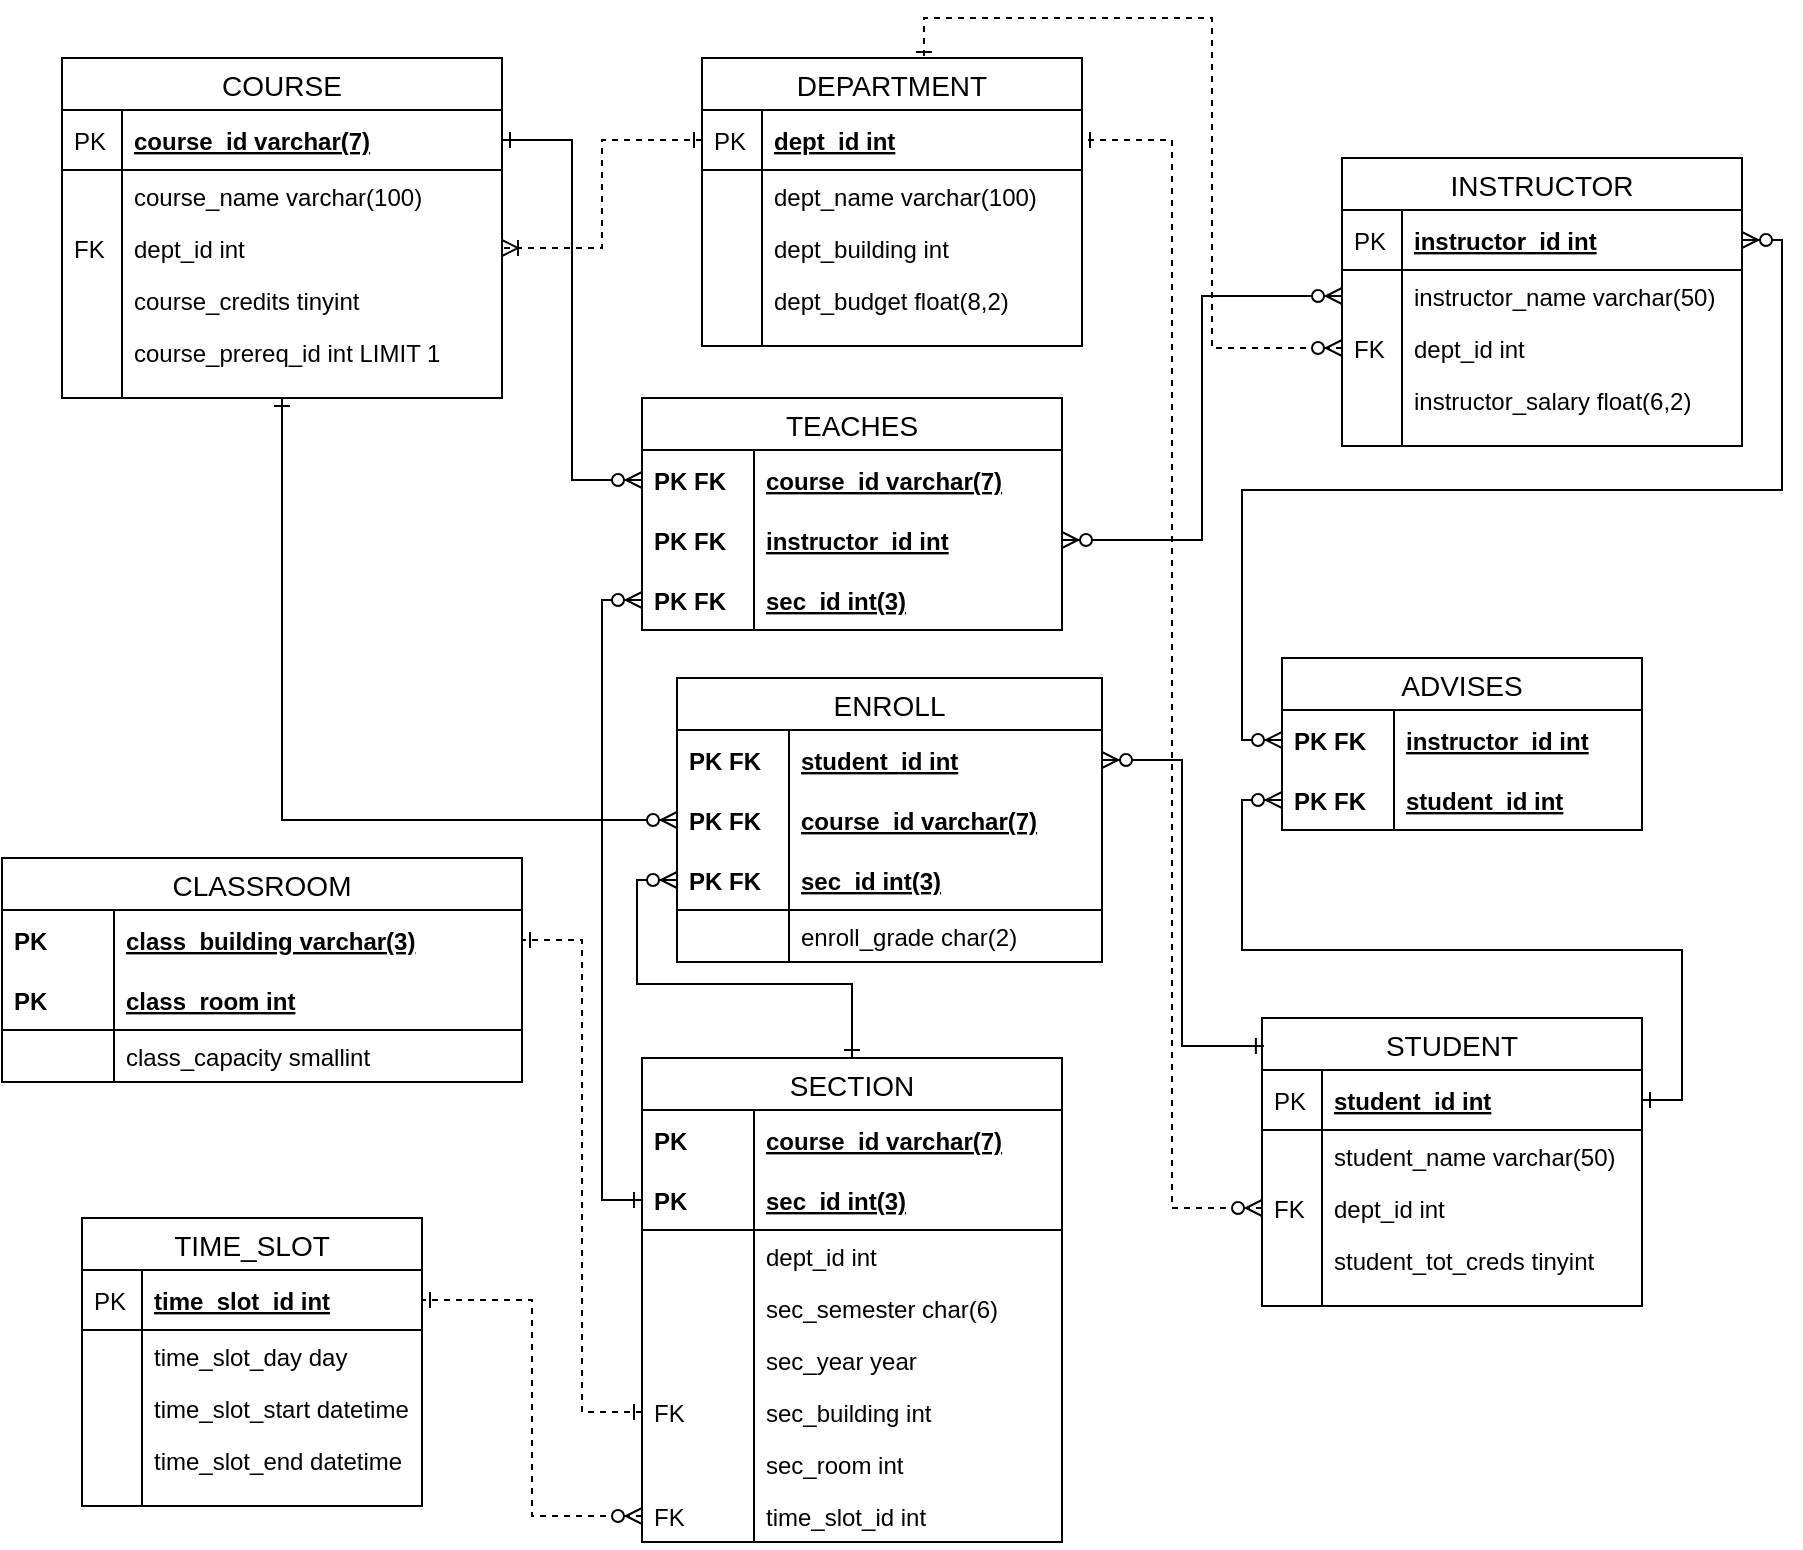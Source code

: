 <mxfile version="14.6.11" type="device"><diagram id="C5RBs43oDa-KdzZeNtuy" name="Page-1"><mxGraphModel dx="1422" dy="762" grid="1" gridSize="10" guides="1" tooltips="1" connect="1" arrows="1" fold="1" page="1" pageScale="1" pageWidth="827" pageHeight="1169" math="0" shadow="0"><root><mxCell id="WIyWlLk6GJQsqaUBKTNV-0"/><mxCell id="WIyWlLk6GJQsqaUBKTNV-1" parent="WIyWlLk6GJQsqaUBKTNV-0"/><mxCell id="ubAbcqpQx3txwq7dkcDE-70" value="CLASSROOM" style="swimlane;fontStyle=0;childLayout=stackLayout;horizontal=1;startSize=26;horizontalStack=0;resizeParent=1;resizeParentMax=0;resizeLast=0;collapsible=1;marginBottom=0;align=center;fontSize=14;" parent="WIyWlLk6GJQsqaUBKTNV-1" vertex="1"><mxGeometry x="20" y="440" width="260" height="112" as="geometry"/></mxCell><mxCell id="ubAbcqpQx3txwq7dkcDE-71" value="class_building varchar(3)" style="shape=partialRectangle;top=0;left=0;right=0;bottom=0;align=left;verticalAlign=middle;fillColor=none;spacingLeft=60;spacingRight=4;overflow=hidden;rotatable=0;points=[[0,0.5],[1,0.5]];portConstraint=eastwest;dropTarget=0;fontStyle=5;fontSize=12;" parent="ubAbcqpQx3txwq7dkcDE-70" vertex="1"><mxGeometry y="26" width="260" height="30" as="geometry"/></mxCell><mxCell id="ubAbcqpQx3txwq7dkcDE-72" value="PK" style="shape=partialRectangle;fontStyle=1;top=0;left=0;bottom=0;fillColor=none;align=left;verticalAlign=middle;spacingLeft=4;spacingRight=4;overflow=hidden;rotatable=0;points=[];portConstraint=eastwest;part=1;fontSize=12;" parent="ubAbcqpQx3txwq7dkcDE-71" vertex="1" connectable="0"><mxGeometry width="56" height="30" as="geometry"/></mxCell><mxCell id="ubAbcqpQx3txwq7dkcDE-73" value="class_room int" style="shape=partialRectangle;top=0;left=0;right=0;bottom=1;align=left;verticalAlign=middle;fillColor=none;spacingLeft=60;spacingRight=4;overflow=hidden;rotatable=0;points=[[0,0.5],[1,0.5]];portConstraint=eastwest;dropTarget=0;fontStyle=5;fontSize=12;" parent="ubAbcqpQx3txwq7dkcDE-70" vertex="1"><mxGeometry y="56" width="260" height="30" as="geometry"/></mxCell><mxCell id="ubAbcqpQx3txwq7dkcDE-74" value="PK" style="shape=partialRectangle;fontStyle=1;top=0;left=0;bottom=0;fillColor=none;align=left;verticalAlign=middle;spacingLeft=4;spacingRight=4;overflow=hidden;rotatable=0;points=[];portConstraint=eastwest;part=1;fontSize=12;" parent="ubAbcqpQx3txwq7dkcDE-73" vertex="1" connectable="0"><mxGeometry width="56" height="30" as="geometry"/></mxCell><mxCell id="ubAbcqpQx3txwq7dkcDE-75" value="class_capacity smallint" style="shape=partialRectangle;top=0;left=0;right=0;bottom=0;align=left;verticalAlign=top;fillColor=none;spacingLeft=60;spacingRight=4;overflow=hidden;rotatable=0;points=[[0,0.5],[1,0.5]];portConstraint=eastwest;dropTarget=0;fontSize=12;" parent="ubAbcqpQx3txwq7dkcDE-70" vertex="1"><mxGeometry y="86" width="260" height="26" as="geometry"/></mxCell><mxCell id="ubAbcqpQx3txwq7dkcDE-76" value="" style="shape=partialRectangle;top=0;left=0;bottom=0;fillColor=none;align=left;verticalAlign=top;spacingLeft=4;spacingRight=4;overflow=hidden;rotatable=0;points=[];portConstraint=eastwest;part=1;fontSize=12;" parent="ubAbcqpQx3txwq7dkcDE-75" vertex="1" connectable="0"><mxGeometry width="56" height="26" as="geometry"/></mxCell><mxCell id="ubAbcqpQx3txwq7dkcDE-116" value="TIME_SLOT" style="swimlane;fontStyle=0;childLayout=stackLayout;horizontal=1;startSize=26;horizontalStack=0;resizeParent=1;resizeParentMax=0;resizeLast=0;collapsible=1;marginBottom=0;align=center;fontSize=14;" parent="WIyWlLk6GJQsqaUBKTNV-1" vertex="1"><mxGeometry x="60" y="620" width="170" height="144" as="geometry"/></mxCell><mxCell id="ubAbcqpQx3txwq7dkcDE-117" value="time_slot_id int" style="shape=partialRectangle;top=0;left=0;right=0;bottom=1;align=left;verticalAlign=middle;fillColor=none;spacingLeft=34;spacingRight=4;overflow=hidden;rotatable=0;points=[[0,0.5],[1,0.5]];portConstraint=eastwest;dropTarget=0;fontStyle=5;fontSize=12;" parent="ubAbcqpQx3txwq7dkcDE-116" vertex="1"><mxGeometry y="26" width="170" height="30" as="geometry"/></mxCell><mxCell id="ubAbcqpQx3txwq7dkcDE-118" value="PK" style="shape=partialRectangle;top=0;left=0;bottom=0;fillColor=none;align=left;verticalAlign=middle;spacingLeft=4;spacingRight=4;overflow=hidden;rotatable=0;points=[];portConstraint=eastwest;part=1;fontSize=12;" parent="ubAbcqpQx3txwq7dkcDE-117" vertex="1" connectable="0"><mxGeometry width="30" height="30" as="geometry"/></mxCell><mxCell id="ubAbcqpQx3txwq7dkcDE-119" value="time_slot_day day" style="shape=partialRectangle;top=0;left=0;right=0;bottom=0;align=left;verticalAlign=top;fillColor=none;spacingLeft=34;spacingRight=4;overflow=hidden;rotatable=0;points=[[0,0.5],[1,0.5]];portConstraint=eastwest;dropTarget=0;fontSize=12;" parent="ubAbcqpQx3txwq7dkcDE-116" vertex="1"><mxGeometry y="56" width="170" height="26" as="geometry"/></mxCell><mxCell id="ubAbcqpQx3txwq7dkcDE-120" value="" style="shape=partialRectangle;top=0;left=0;bottom=0;fillColor=none;align=left;verticalAlign=top;spacingLeft=4;spacingRight=4;overflow=hidden;rotatable=0;points=[];portConstraint=eastwest;part=1;fontSize=12;" parent="ubAbcqpQx3txwq7dkcDE-119" vertex="1" connectable="0"><mxGeometry width="30" height="26" as="geometry"/></mxCell><mxCell id="ubAbcqpQx3txwq7dkcDE-121" value="time_slot_start datetime" style="shape=partialRectangle;top=0;left=0;right=0;bottom=0;align=left;verticalAlign=top;fillColor=none;spacingLeft=34;spacingRight=4;overflow=hidden;rotatable=0;points=[[0,0.5],[1,0.5]];portConstraint=eastwest;dropTarget=0;fontSize=12;" parent="ubAbcqpQx3txwq7dkcDE-116" vertex="1"><mxGeometry y="82" width="170" height="26" as="geometry"/></mxCell><mxCell id="ubAbcqpQx3txwq7dkcDE-122" value="" style="shape=partialRectangle;top=0;left=0;bottom=0;fillColor=none;align=left;verticalAlign=top;spacingLeft=4;spacingRight=4;overflow=hidden;rotatable=0;points=[];portConstraint=eastwest;part=1;fontSize=12;" parent="ubAbcqpQx3txwq7dkcDE-121" vertex="1" connectable="0"><mxGeometry width="30" height="26" as="geometry"/></mxCell><mxCell id="ubAbcqpQx3txwq7dkcDE-123" value="time_slot_end datetime" style="shape=partialRectangle;top=0;left=0;right=0;bottom=0;align=left;verticalAlign=top;fillColor=none;spacingLeft=34;spacingRight=4;overflow=hidden;rotatable=0;points=[[0,0.5],[1,0.5]];portConstraint=eastwest;dropTarget=0;fontSize=12;" parent="ubAbcqpQx3txwq7dkcDE-116" vertex="1"><mxGeometry y="108" width="170" height="26" as="geometry"/></mxCell><mxCell id="ubAbcqpQx3txwq7dkcDE-124" value="" style="shape=partialRectangle;top=0;left=0;bottom=0;fillColor=none;align=left;verticalAlign=top;spacingLeft=4;spacingRight=4;overflow=hidden;rotatable=0;points=[];portConstraint=eastwest;part=1;fontSize=12;" parent="ubAbcqpQx3txwq7dkcDE-123" vertex="1" connectable="0"><mxGeometry width="30" height="26" as="geometry"/></mxCell><mxCell id="ubAbcqpQx3txwq7dkcDE-125" value="" style="shape=partialRectangle;top=0;left=0;right=0;bottom=0;align=left;verticalAlign=top;fillColor=none;spacingLeft=34;spacingRight=4;overflow=hidden;rotatable=0;points=[[0,0.5],[1,0.5]];portConstraint=eastwest;dropTarget=0;fontSize=12;" parent="ubAbcqpQx3txwq7dkcDE-116" vertex="1"><mxGeometry y="134" width="170" height="10" as="geometry"/></mxCell><mxCell id="ubAbcqpQx3txwq7dkcDE-126" value="" style="shape=partialRectangle;top=0;left=0;bottom=0;fillColor=none;align=left;verticalAlign=top;spacingLeft=4;spacingRight=4;overflow=hidden;rotatable=0;points=[];portConstraint=eastwest;part=1;fontSize=12;" parent="ubAbcqpQx3txwq7dkcDE-125" vertex="1" connectable="0"><mxGeometry width="30" height="10" as="geometry"/></mxCell><mxCell id="ubAbcqpQx3txwq7dkcDE-42" value="INSTRUCTOR" style="swimlane;fontStyle=0;childLayout=stackLayout;horizontal=1;startSize=26;horizontalStack=0;resizeParent=1;resizeParentMax=0;resizeLast=0;collapsible=1;marginBottom=0;align=center;fontSize=14;" parent="WIyWlLk6GJQsqaUBKTNV-1" vertex="1"><mxGeometry x="690" y="90" width="200" height="144" as="geometry"/></mxCell><mxCell id="ubAbcqpQx3txwq7dkcDE-43" value="instructor_id int" style="shape=partialRectangle;top=0;left=0;right=0;bottom=1;align=left;verticalAlign=middle;fillColor=none;spacingLeft=34;spacingRight=4;overflow=hidden;rotatable=0;points=[[0,0.5],[1,0.5]];portConstraint=eastwest;dropTarget=0;fontStyle=5;fontSize=12;" parent="ubAbcqpQx3txwq7dkcDE-42" vertex="1"><mxGeometry y="26" width="200" height="30" as="geometry"/></mxCell><mxCell id="ubAbcqpQx3txwq7dkcDE-44" value="PK" style="shape=partialRectangle;top=0;left=0;bottom=0;fillColor=none;align=left;verticalAlign=middle;spacingLeft=4;spacingRight=4;overflow=hidden;rotatable=0;points=[];portConstraint=eastwest;part=1;fontSize=12;" parent="ubAbcqpQx3txwq7dkcDE-43" vertex="1" connectable="0"><mxGeometry width="30" height="30" as="geometry"/></mxCell><mxCell id="ubAbcqpQx3txwq7dkcDE-45" value="instructor_name varchar(50)" style="shape=partialRectangle;top=0;left=0;right=0;bottom=0;align=left;verticalAlign=top;fillColor=none;spacingLeft=34;spacingRight=4;overflow=hidden;rotatable=0;points=[[0,0.5],[1,0.5]];portConstraint=eastwest;dropTarget=0;fontSize=12;" parent="ubAbcqpQx3txwq7dkcDE-42" vertex="1"><mxGeometry y="56" width="200" height="26" as="geometry"/></mxCell><mxCell id="ubAbcqpQx3txwq7dkcDE-46" value="" style="shape=partialRectangle;top=0;left=0;bottom=0;fillColor=none;align=left;verticalAlign=top;spacingLeft=4;spacingRight=4;overflow=hidden;rotatable=0;points=[];portConstraint=eastwest;part=1;fontSize=12;" parent="ubAbcqpQx3txwq7dkcDE-45" vertex="1" connectable="0"><mxGeometry width="30" height="26" as="geometry"/></mxCell><mxCell id="ubAbcqpQx3txwq7dkcDE-47" value="dept_id int" style="shape=partialRectangle;top=0;left=0;right=0;bottom=0;align=left;verticalAlign=top;fillColor=none;spacingLeft=34;spacingRight=4;overflow=hidden;rotatable=0;points=[[0,0.5],[1,0.5]];portConstraint=eastwest;dropTarget=0;fontSize=12;" parent="ubAbcqpQx3txwq7dkcDE-42" vertex="1"><mxGeometry y="82" width="200" height="26" as="geometry"/></mxCell><mxCell id="ubAbcqpQx3txwq7dkcDE-48" value="FK" style="shape=partialRectangle;top=0;left=0;bottom=0;fillColor=none;align=left;verticalAlign=top;spacingLeft=4;spacingRight=4;overflow=hidden;rotatable=0;points=[];portConstraint=eastwest;part=1;fontSize=12;" parent="ubAbcqpQx3txwq7dkcDE-47" vertex="1" connectable="0"><mxGeometry width="30" height="26" as="geometry"/></mxCell><mxCell id="ubAbcqpQx3txwq7dkcDE-49" value="instructor_salary float(6,2)" style="shape=partialRectangle;top=0;left=0;right=0;bottom=0;align=left;verticalAlign=top;fillColor=none;spacingLeft=34;spacingRight=4;overflow=hidden;rotatable=0;points=[[0,0.5],[1,0.5]];portConstraint=eastwest;dropTarget=0;fontSize=12;" parent="ubAbcqpQx3txwq7dkcDE-42" vertex="1"><mxGeometry y="108" width="200" height="26" as="geometry"/></mxCell><mxCell id="ubAbcqpQx3txwq7dkcDE-50" value="" style="shape=partialRectangle;top=0;left=0;bottom=0;fillColor=none;align=left;verticalAlign=top;spacingLeft=4;spacingRight=4;overflow=hidden;rotatable=0;points=[];portConstraint=eastwest;part=1;fontSize=12;" parent="ubAbcqpQx3txwq7dkcDE-49" vertex="1" connectable="0"><mxGeometry width="30" height="26" as="geometry"/></mxCell><mxCell id="ubAbcqpQx3txwq7dkcDE-51" value="" style="shape=partialRectangle;top=0;left=0;right=0;bottom=0;align=left;verticalAlign=top;fillColor=none;spacingLeft=34;spacingRight=4;overflow=hidden;rotatable=0;points=[[0,0.5],[1,0.5]];portConstraint=eastwest;dropTarget=0;fontSize=12;" parent="ubAbcqpQx3txwq7dkcDE-42" vertex="1"><mxGeometry y="134" width="200" height="10" as="geometry"/></mxCell><mxCell id="ubAbcqpQx3txwq7dkcDE-52" value="" style="shape=partialRectangle;top=0;left=0;bottom=0;fillColor=none;align=left;verticalAlign=top;spacingLeft=4;spacingRight=4;overflow=hidden;rotatable=0;points=[];portConstraint=eastwest;part=1;fontSize=12;" parent="ubAbcqpQx3txwq7dkcDE-51" vertex="1" connectable="0"><mxGeometry width="30" height="10" as="geometry"/></mxCell><mxCell id="ubAbcqpQx3txwq7dkcDE-31" value="DEPARTMENT" style="swimlane;fontStyle=0;childLayout=stackLayout;horizontal=1;startSize=26;horizontalStack=0;resizeParent=1;resizeParentMax=0;resizeLast=0;collapsible=1;marginBottom=0;align=center;fontSize=14;" parent="WIyWlLk6GJQsqaUBKTNV-1" vertex="1"><mxGeometry x="370" y="40" width="190" height="144" as="geometry"/></mxCell><mxCell id="ubAbcqpQx3txwq7dkcDE-32" value="dept_id int" style="shape=partialRectangle;top=0;left=0;right=0;bottom=1;align=left;verticalAlign=middle;fillColor=none;spacingLeft=34;spacingRight=4;overflow=hidden;rotatable=0;points=[[0,0.5],[1,0.5]];portConstraint=eastwest;dropTarget=0;fontStyle=5;fontSize=12;" parent="ubAbcqpQx3txwq7dkcDE-31" vertex="1"><mxGeometry y="26" width="190" height="30" as="geometry"/></mxCell><mxCell id="ubAbcqpQx3txwq7dkcDE-33" value="PK" style="shape=partialRectangle;top=0;left=0;bottom=0;fillColor=none;align=left;verticalAlign=middle;spacingLeft=4;spacingRight=4;overflow=hidden;rotatable=0;points=[];portConstraint=eastwest;part=1;fontSize=12;" parent="ubAbcqpQx3txwq7dkcDE-32" vertex="1" connectable="0"><mxGeometry width="30" height="30" as="geometry"/></mxCell><mxCell id="ubAbcqpQx3txwq7dkcDE-34" value="dept_name varchar(100)" style="shape=partialRectangle;top=0;left=0;right=0;bottom=0;align=left;verticalAlign=top;fillColor=none;spacingLeft=34;spacingRight=4;overflow=hidden;rotatable=0;points=[[0,0.5],[1,0.5]];portConstraint=eastwest;dropTarget=0;fontSize=12;" parent="ubAbcqpQx3txwq7dkcDE-31" vertex="1"><mxGeometry y="56" width="190" height="26" as="geometry"/></mxCell><mxCell id="ubAbcqpQx3txwq7dkcDE-35" value="" style="shape=partialRectangle;top=0;left=0;bottom=0;fillColor=none;align=left;verticalAlign=top;spacingLeft=4;spacingRight=4;overflow=hidden;rotatable=0;points=[];portConstraint=eastwest;part=1;fontSize=12;" parent="ubAbcqpQx3txwq7dkcDE-34" vertex="1" connectable="0"><mxGeometry width="30" height="26" as="geometry"/></mxCell><mxCell id="ubAbcqpQx3txwq7dkcDE-36" value="dept_building int" style="shape=partialRectangle;top=0;left=0;right=0;bottom=0;align=left;verticalAlign=top;fillColor=none;spacingLeft=34;spacingRight=4;overflow=hidden;rotatable=0;points=[[0,0.5],[1,0.5]];portConstraint=eastwest;dropTarget=0;fontSize=12;" parent="ubAbcqpQx3txwq7dkcDE-31" vertex="1"><mxGeometry y="82" width="190" height="26" as="geometry"/></mxCell><mxCell id="ubAbcqpQx3txwq7dkcDE-37" value="" style="shape=partialRectangle;top=0;left=0;bottom=0;fillColor=none;align=left;verticalAlign=top;spacingLeft=4;spacingRight=4;overflow=hidden;rotatable=0;points=[];portConstraint=eastwest;part=1;fontSize=12;" parent="ubAbcqpQx3txwq7dkcDE-36" vertex="1" connectable="0"><mxGeometry width="30" height="26" as="geometry"/></mxCell><mxCell id="ubAbcqpQx3txwq7dkcDE-38" value="dept_budget float(8,2)" style="shape=partialRectangle;top=0;left=0;right=0;bottom=0;align=left;verticalAlign=top;fillColor=none;spacingLeft=34;spacingRight=4;overflow=hidden;rotatable=0;points=[[0,0.5],[1,0.5]];portConstraint=eastwest;dropTarget=0;fontSize=12;" parent="ubAbcqpQx3txwq7dkcDE-31" vertex="1"><mxGeometry y="108" width="190" height="26" as="geometry"/></mxCell><mxCell id="ubAbcqpQx3txwq7dkcDE-39" value="" style="shape=partialRectangle;top=0;left=0;bottom=0;fillColor=none;align=left;verticalAlign=top;spacingLeft=4;spacingRight=4;overflow=hidden;rotatable=0;points=[];portConstraint=eastwest;part=1;fontSize=12;" parent="ubAbcqpQx3txwq7dkcDE-38" vertex="1" connectable="0"><mxGeometry width="30" height="26" as="geometry"/></mxCell><mxCell id="ubAbcqpQx3txwq7dkcDE-40" value="" style="shape=partialRectangle;top=0;left=0;right=0;bottom=0;align=left;verticalAlign=top;fillColor=none;spacingLeft=34;spacingRight=4;overflow=hidden;rotatable=0;points=[[0,0.5],[1,0.5]];portConstraint=eastwest;dropTarget=0;fontSize=12;" parent="ubAbcqpQx3txwq7dkcDE-31" vertex="1"><mxGeometry y="134" width="190" height="10" as="geometry"/></mxCell><mxCell id="ubAbcqpQx3txwq7dkcDE-41" value="" style="shape=partialRectangle;top=0;left=0;bottom=0;fillColor=none;align=left;verticalAlign=top;spacingLeft=4;spacingRight=4;overflow=hidden;rotatable=0;points=[];portConstraint=eastwest;part=1;fontSize=12;" parent="ubAbcqpQx3txwq7dkcDE-40" vertex="1" connectable="0"><mxGeometry width="30" height="10" as="geometry"/></mxCell><mxCell id="ubAbcqpQx3txwq7dkcDE-77" value="TEACHES" style="swimlane;fontStyle=0;childLayout=stackLayout;horizontal=1;startSize=26;horizontalStack=0;resizeParent=1;resizeParentMax=0;resizeLast=0;collapsible=1;marginBottom=0;align=center;fontSize=14;" parent="WIyWlLk6GJQsqaUBKTNV-1" vertex="1"><mxGeometry x="340" y="210" width="210" height="116" as="geometry"/></mxCell><mxCell id="ubAbcqpQx3txwq7dkcDE-78" value="course_id varchar(7)" style="shape=partialRectangle;top=0;left=0;right=0;bottom=0;align=left;verticalAlign=middle;fillColor=none;spacingLeft=60;spacingRight=4;overflow=hidden;rotatable=0;points=[[0,0.5],[1,0.5]];portConstraint=eastwest;dropTarget=0;fontStyle=5;fontSize=12;" parent="ubAbcqpQx3txwq7dkcDE-77" vertex="1"><mxGeometry y="26" width="210" height="30" as="geometry"/></mxCell><mxCell id="ubAbcqpQx3txwq7dkcDE-79" value="PK FK" style="shape=partialRectangle;fontStyle=1;top=0;left=0;bottom=0;fillColor=none;align=left;verticalAlign=middle;spacingLeft=4;spacingRight=4;overflow=hidden;rotatable=0;points=[];portConstraint=eastwest;part=1;fontSize=12;" parent="ubAbcqpQx3txwq7dkcDE-78" vertex="1" connectable="0"><mxGeometry width="56" height="30" as="geometry"/></mxCell><mxCell id="ubAbcqpQx3txwq7dkcDE-80" value="instructor_id int" style="shape=partialRectangle;top=0;left=0;right=0;bottom=1;align=left;verticalAlign=middle;fillColor=none;spacingLeft=60;spacingRight=4;overflow=hidden;rotatable=0;points=[[0,0.5],[1,0.5]];portConstraint=eastwest;dropTarget=0;fontStyle=5;fontSize=12;strokeColor=none;" parent="ubAbcqpQx3txwq7dkcDE-77" vertex="1"><mxGeometry y="56" width="210" height="30" as="geometry"/></mxCell><mxCell id="ubAbcqpQx3txwq7dkcDE-81" value="PK FK" style="shape=partialRectangle;fontStyle=1;top=0;left=0;bottom=0;fillColor=none;align=left;verticalAlign=middle;spacingLeft=4;spacingRight=4;overflow=hidden;rotatable=0;points=[];portConstraint=eastwest;part=1;fontSize=12;" parent="ubAbcqpQx3txwq7dkcDE-80" vertex="1" connectable="0"><mxGeometry width="56" height="30" as="geometry"/></mxCell><mxCell id="ubAbcqpQx3txwq7dkcDE-127" value="sec_id int(3)" style="shape=partialRectangle;top=0;left=0;right=0;bottom=1;align=left;verticalAlign=middle;fillColor=none;spacingLeft=60;spacingRight=4;overflow=hidden;rotatable=0;points=[[0,0.5],[1,0.5]];portConstraint=eastwest;dropTarget=0;fontStyle=5;fontSize=12;" parent="ubAbcqpQx3txwq7dkcDE-77" vertex="1"><mxGeometry y="86" width="210" height="30" as="geometry"/></mxCell><mxCell id="ubAbcqpQx3txwq7dkcDE-128" value="PK FK" style="shape=partialRectangle;fontStyle=1;top=0;left=0;bottom=0;fillColor=none;align=left;verticalAlign=middle;spacingLeft=4;spacingRight=4;overflow=hidden;rotatable=0;points=[];portConstraint=eastwest;part=1;fontSize=12;" parent="ubAbcqpQx3txwq7dkcDE-127" vertex="1" connectable="0"><mxGeometry width="56" height="30" as="geometry"/></mxCell><mxCell id="ubAbcqpQx3txwq7dkcDE-53" value="SECTION" style="swimlane;fontStyle=0;childLayout=stackLayout;horizontal=1;startSize=26;horizontalStack=0;resizeParent=1;resizeParentMax=0;resizeLast=0;collapsible=1;marginBottom=0;align=center;fontSize=14;" parent="WIyWlLk6GJQsqaUBKTNV-1" vertex="1"><mxGeometry x="340" y="540" width="210" height="242" as="geometry"/></mxCell><mxCell id="ubAbcqpQx3txwq7dkcDE-54" value="course_id varchar(7)" style="shape=partialRectangle;top=0;left=0;right=0;bottom=0;align=left;verticalAlign=middle;fillColor=none;spacingLeft=60;spacingRight=4;overflow=hidden;rotatable=0;points=[[0,0.5],[1,0.5]];portConstraint=eastwest;dropTarget=0;fontStyle=5;fontSize=12;" parent="ubAbcqpQx3txwq7dkcDE-53" vertex="1"><mxGeometry y="26" width="210" height="30" as="geometry"/></mxCell><mxCell id="ubAbcqpQx3txwq7dkcDE-55" value="PK" style="shape=partialRectangle;fontStyle=1;top=0;left=0;bottom=0;fillColor=none;align=left;verticalAlign=middle;spacingLeft=4;spacingRight=4;overflow=hidden;rotatable=0;points=[];portConstraint=eastwest;part=1;fontSize=12;" parent="ubAbcqpQx3txwq7dkcDE-54" vertex="1" connectable="0"><mxGeometry width="56" height="30" as="geometry"/></mxCell><mxCell id="ubAbcqpQx3txwq7dkcDE-56" value="sec_id int(3)" style="shape=partialRectangle;top=0;left=0;right=0;bottom=1;align=left;verticalAlign=middle;fillColor=none;spacingLeft=60;spacingRight=4;overflow=hidden;rotatable=0;points=[[0,0.5],[1,0.5]];portConstraint=eastwest;dropTarget=0;fontStyle=5;fontSize=12;" parent="ubAbcqpQx3txwq7dkcDE-53" vertex="1"><mxGeometry y="56" width="210" height="30" as="geometry"/></mxCell><mxCell id="ubAbcqpQx3txwq7dkcDE-57" value="PK" style="shape=partialRectangle;fontStyle=1;top=0;left=0;bottom=0;fillColor=none;align=left;verticalAlign=middle;spacingLeft=4;spacingRight=4;overflow=hidden;rotatable=0;points=[];portConstraint=eastwest;part=1;fontSize=12;" parent="ubAbcqpQx3txwq7dkcDE-56" vertex="1" connectable="0"><mxGeometry width="56" height="30" as="geometry"/></mxCell><mxCell id="ubAbcqpQx3txwq7dkcDE-58" value="dept_id int" style="shape=partialRectangle;top=0;left=0;right=0;bottom=0;align=left;verticalAlign=top;fillColor=none;spacingLeft=60;spacingRight=4;overflow=hidden;rotatable=0;points=[[0,0.5],[1,0.5]];portConstraint=eastwest;dropTarget=0;fontSize=12;" parent="ubAbcqpQx3txwq7dkcDE-53" vertex="1"><mxGeometry y="86" width="210" height="26" as="geometry"/></mxCell><mxCell id="ubAbcqpQx3txwq7dkcDE-59" value="" style="shape=partialRectangle;top=0;left=0;bottom=0;fillColor=none;align=left;verticalAlign=top;spacingLeft=4;spacingRight=4;overflow=hidden;rotatable=0;points=[];portConstraint=eastwest;part=1;fontSize=12;" parent="ubAbcqpQx3txwq7dkcDE-58" vertex="1" connectable="0"><mxGeometry width="56" height="26" as="geometry"/></mxCell><mxCell id="ubAbcqpQx3txwq7dkcDE-60" value="sec_semester char(6)" style="shape=partialRectangle;top=0;left=0;right=0;bottom=0;align=left;verticalAlign=top;fillColor=none;spacingLeft=60;spacingRight=4;overflow=hidden;rotatable=0;points=[[0,0.5],[1,0.5]];portConstraint=eastwest;dropTarget=0;fontSize=12;" parent="ubAbcqpQx3txwq7dkcDE-53" vertex="1"><mxGeometry y="112" width="210" height="26" as="geometry"/></mxCell><mxCell id="ubAbcqpQx3txwq7dkcDE-61" value="" style="shape=partialRectangle;top=0;left=0;bottom=0;fillColor=none;align=left;verticalAlign=top;spacingLeft=4;spacingRight=4;overflow=hidden;rotatable=0;points=[];portConstraint=eastwest;part=1;fontSize=12;" parent="ubAbcqpQx3txwq7dkcDE-60" vertex="1" connectable="0"><mxGeometry width="56" height="26" as="geometry"/></mxCell><mxCell id="ubAbcqpQx3txwq7dkcDE-62" value="sec_year year" style="shape=partialRectangle;top=0;left=0;right=0;bottom=0;align=left;verticalAlign=top;fillColor=none;spacingLeft=60;spacingRight=4;overflow=hidden;rotatable=0;points=[[0,0.5],[1,0.5]];portConstraint=eastwest;dropTarget=0;fontSize=12;" parent="ubAbcqpQx3txwq7dkcDE-53" vertex="1"><mxGeometry y="138" width="210" height="26" as="geometry"/></mxCell><mxCell id="ubAbcqpQx3txwq7dkcDE-63" value="" style="shape=partialRectangle;top=0;left=0;bottom=0;fillColor=none;align=left;verticalAlign=top;spacingLeft=4;spacingRight=4;overflow=hidden;rotatable=0;points=[];portConstraint=eastwest;part=1;fontSize=12;" parent="ubAbcqpQx3txwq7dkcDE-62" vertex="1" connectable="0"><mxGeometry width="56" height="26" as="geometry"/></mxCell><mxCell id="ubAbcqpQx3txwq7dkcDE-64" value="sec_building int" style="shape=partialRectangle;top=0;left=0;right=0;bottom=0;align=left;verticalAlign=top;fillColor=none;spacingLeft=60;spacingRight=4;overflow=hidden;rotatable=0;points=[[0,0.5],[1,0.5]];portConstraint=eastwest;dropTarget=0;fontSize=12;" parent="ubAbcqpQx3txwq7dkcDE-53" vertex="1"><mxGeometry y="164" width="210" height="26" as="geometry"/></mxCell><mxCell id="ubAbcqpQx3txwq7dkcDE-65" value="FK" style="shape=partialRectangle;top=0;left=0;bottom=0;fillColor=none;align=left;verticalAlign=top;spacingLeft=4;spacingRight=4;overflow=hidden;rotatable=0;points=[];portConstraint=eastwest;part=1;fontSize=12;" parent="ubAbcqpQx3txwq7dkcDE-64" vertex="1" connectable="0"><mxGeometry width="56" height="26" as="geometry"/></mxCell><mxCell id="ubAbcqpQx3txwq7dkcDE-66" value="sec_room int" style="shape=partialRectangle;top=0;left=0;right=0;bottom=0;align=left;verticalAlign=top;fillColor=none;spacingLeft=60;spacingRight=4;overflow=hidden;rotatable=0;points=[[0,0.5],[1,0.5]];portConstraint=eastwest;dropTarget=0;fontSize=12;" parent="ubAbcqpQx3txwq7dkcDE-53" vertex="1"><mxGeometry y="190" width="210" height="26" as="geometry"/></mxCell><mxCell id="ubAbcqpQx3txwq7dkcDE-67" value="" style="shape=partialRectangle;top=0;left=0;bottom=0;fillColor=none;align=left;verticalAlign=top;spacingLeft=4;spacingRight=4;overflow=hidden;rotatable=0;points=[];portConstraint=eastwest;part=1;fontSize=12;" parent="ubAbcqpQx3txwq7dkcDE-66" vertex="1" connectable="0"><mxGeometry width="56" height="26" as="geometry"/></mxCell><mxCell id="ubAbcqpQx3txwq7dkcDE-68" value="time_slot_id int" style="shape=partialRectangle;top=0;left=0;right=0;bottom=0;align=left;verticalAlign=top;fillColor=none;spacingLeft=60;spacingRight=4;overflow=hidden;rotatable=0;points=[[0,0.5],[1,0.5]];portConstraint=eastwest;dropTarget=0;fontSize=12;" parent="ubAbcqpQx3txwq7dkcDE-53" vertex="1"><mxGeometry y="216" width="210" height="26" as="geometry"/></mxCell><mxCell id="ubAbcqpQx3txwq7dkcDE-69" value="FK" style="shape=partialRectangle;top=0;left=0;bottom=0;fillColor=none;align=left;verticalAlign=top;spacingLeft=4;spacingRight=4;overflow=hidden;rotatable=0;points=[];portConstraint=eastwest;part=1;fontSize=12;" parent="ubAbcqpQx3txwq7dkcDE-68" vertex="1" connectable="0"><mxGeometry width="56" height="26" as="geometry"/></mxCell><mxCell id="ubAbcqpQx3txwq7dkcDE-0" value="COURSE" style="swimlane;fontStyle=0;childLayout=stackLayout;horizontal=1;startSize=26;horizontalStack=0;resizeParent=1;resizeParentMax=0;resizeLast=0;collapsible=1;marginBottom=0;align=center;fontSize=14;" parent="WIyWlLk6GJQsqaUBKTNV-1" vertex="1"><mxGeometry x="50" y="40" width="220" height="170" as="geometry"/></mxCell><mxCell id="ubAbcqpQx3txwq7dkcDE-1" value="course_id varchar(7)" style="shape=partialRectangle;top=0;left=0;right=0;bottom=1;align=left;verticalAlign=middle;fillColor=none;spacingLeft=34;spacingRight=4;overflow=hidden;rotatable=0;points=[[0,0.5],[1,0.5]];portConstraint=eastwest;dropTarget=0;fontStyle=5;fontSize=12;" parent="ubAbcqpQx3txwq7dkcDE-0" vertex="1"><mxGeometry y="26" width="220" height="30" as="geometry"/></mxCell><mxCell id="ubAbcqpQx3txwq7dkcDE-2" value="PK" style="shape=partialRectangle;top=0;left=0;bottom=0;fillColor=none;align=left;verticalAlign=middle;spacingLeft=4;spacingRight=4;overflow=hidden;rotatable=0;points=[];portConstraint=eastwest;part=1;fontSize=12;" parent="ubAbcqpQx3txwq7dkcDE-1" vertex="1" connectable="0"><mxGeometry width="30" height="30" as="geometry"/></mxCell><mxCell id="ubAbcqpQx3txwq7dkcDE-3" value="course_name varchar(100)" style="shape=partialRectangle;top=0;left=0;right=0;bottom=0;align=left;verticalAlign=top;fillColor=none;spacingLeft=34;spacingRight=4;overflow=hidden;rotatable=0;points=[[0,0.5],[1,0.5]];portConstraint=eastwest;dropTarget=0;fontSize=12;" parent="ubAbcqpQx3txwq7dkcDE-0" vertex="1"><mxGeometry y="56" width="220" height="26" as="geometry"/></mxCell><mxCell id="ubAbcqpQx3txwq7dkcDE-4" value="" style="shape=partialRectangle;top=0;left=0;bottom=0;fillColor=none;align=left;verticalAlign=top;spacingLeft=4;spacingRight=4;overflow=hidden;rotatable=0;points=[];portConstraint=eastwest;part=1;fontSize=12;" parent="ubAbcqpQx3txwq7dkcDE-3" vertex="1" connectable="0"><mxGeometry width="30" height="26" as="geometry"/></mxCell><mxCell id="ubAbcqpQx3txwq7dkcDE-5" value="dept_id int" style="shape=partialRectangle;top=0;left=0;right=0;bottom=0;align=left;verticalAlign=top;fillColor=none;spacingLeft=34;spacingRight=4;overflow=hidden;rotatable=0;points=[[0,0.5],[1,0.5]];portConstraint=eastwest;dropTarget=0;fontSize=12;" parent="ubAbcqpQx3txwq7dkcDE-0" vertex="1"><mxGeometry y="82" width="220" height="26" as="geometry"/></mxCell><mxCell id="ubAbcqpQx3txwq7dkcDE-6" value="FK" style="shape=partialRectangle;top=0;left=0;bottom=0;fillColor=none;align=left;verticalAlign=top;spacingLeft=4;spacingRight=4;overflow=hidden;rotatable=0;points=[];portConstraint=eastwest;part=1;fontSize=12;" parent="ubAbcqpQx3txwq7dkcDE-5" vertex="1" connectable="0"><mxGeometry width="30" height="26" as="geometry"/></mxCell><mxCell id="ubAbcqpQx3txwq7dkcDE-7" value="course_credits tinyint" style="shape=partialRectangle;top=0;left=0;right=0;bottom=0;align=left;verticalAlign=top;fillColor=none;spacingLeft=34;spacingRight=4;overflow=hidden;rotatable=0;points=[[0,0.5],[1,0.5]];portConstraint=eastwest;dropTarget=0;fontSize=12;" parent="ubAbcqpQx3txwq7dkcDE-0" vertex="1"><mxGeometry y="108" width="220" height="26" as="geometry"/></mxCell><mxCell id="ubAbcqpQx3txwq7dkcDE-8" value="" style="shape=partialRectangle;top=0;left=0;bottom=0;fillColor=none;align=left;verticalAlign=top;spacingLeft=4;spacingRight=4;overflow=hidden;rotatable=0;points=[];portConstraint=eastwest;part=1;fontSize=12;" parent="ubAbcqpQx3txwq7dkcDE-7" vertex="1" connectable="0"><mxGeometry width="30" height="26" as="geometry"/></mxCell><mxCell id="ENNAFWTWa2KHHJmm-dm_-19" value="course_prereq_id int LIMIT 1" style="shape=partialRectangle;top=0;left=0;right=0;bottom=0;align=left;verticalAlign=top;fillColor=none;spacingLeft=34;spacingRight=4;overflow=hidden;rotatable=0;points=[[0,0.5],[1,0.5]];portConstraint=eastwest;dropTarget=0;fontSize=12;" parent="ubAbcqpQx3txwq7dkcDE-0" vertex="1"><mxGeometry y="134" width="220" height="26" as="geometry"/></mxCell><mxCell id="ENNAFWTWa2KHHJmm-dm_-20" value="" style="shape=partialRectangle;top=0;left=0;bottom=0;fillColor=none;align=left;verticalAlign=top;spacingLeft=4;spacingRight=4;overflow=hidden;rotatable=0;points=[];portConstraint=eastwest;part=1;fontSize=12;" parent="ENNAFWTWa2KHHJmm-dm_-19" vertex="1" connectable="0"><mxGeometry width="30" height="26" as="geometry"/></mxCell><mxCell id="ubAbcqpQx3txwq7dkcDE-9" value="" style="shape=partialRectangle;top=0;left=0;right=0;bottom=0;align=left;verticalAlign=top;fillColor=none;spacingLeft=34;spacingRight=4;overflow=hidden;rotatable=0;points=[[0,0.5],[1,0.5]];portConstraint=eastwest;dropTarget=0;fontSize=12;" parent="ubAbcqpQx3txwq7dkcDE-0" vertex="1"><mxGeometry y="160" width="220" height="10" as="geometry"/></mxCell><mxCell id="ubAbcqpQx3txwq7dkcDE-10" value="" style="shape=partialRectangle;top=0;left=0;bottom=0;fillColor=none;align=left;verticalAlign=top;spacingLeft=4;spacingRight=4;overflow=hidden;rotatable=0;points=[];portConstraint=eastwest;part=1;fontSize=12;" parent="ubAbcqpQx3txwq7dkcDE-9" vertex="1" connectable="0"><mxGeometry width="30" height="10" as="geometry"/></mxCell><mxCell id="ubAbcqpQx3txwq7dkcDE-109" value="ADVISES" style="swimlane;fontStyle=0;childLayout=stackLayout;horizontal=1;startSize=26;horizontalStack=0;resizeParent=1;resizeParentMax=0;resizeLast=0;collapsible=1;marginBottom=0;align=center;fontSize=14;" parent="WIyWlLk6GJQsqaUBKTNV-1" vertex="1"><mxGeometry x="660" y="340" width="180" height="86" as="geometry"/></mxCell><mxCell id="ubAbcqpQx3txwq7dkcDE-110" value="instructor_id int" style="shape=partialRectangle;top=0;left=0;right=0;bottom=0;align=left;verticalAlign=middle;fillColor=none;spacingLeft=60;spacingRight=4;overflow=hidden;rotatable=0;points=[[0,0.5],[1,0.5]];portConstraint=eastwest;dropTarget=0;fontStyle=5;fontSize=12;" parent="ubAbcqpQx3txwq7dkcDE-109" vertex="1"><mxGeometry y="26" width="180" height="30" as="geometry"/></mxCell><mxCell id="ubAbcqpQx3txwq7dkcDE-111" value="PK FK" style="shape=partialRectangle;fontStyle=1;top=0;left=0;bottom=0;fillColor=none;align=left;verticalAlign=middle;spacingLeft=4;spacingRight=4;overflow=hidden;rotatable=0;points=[];portConstraint=eastwest;part=1;fontSize=12;" parent="ubAbcqpQx3txwq7dkcDE-110" vertex="1" connectable="0"><mxGeometry width="56" height="30" as="geometry"/></mxCell><mxCell id="ubAbcqpQx3txwq7dkcDE-112" value="student_id int" style="shape=partialRectangle;top=0;left=0;right=0;bottom=1;align=left;verticalAlign=middle;fillColor=none;spacingLeft=60;spacingRight=4;overflow=hidden;rotatable=0;points=[[0,0.5],[1,0.5]];portConstraint=eastwest;dropTarget=0;fontStyle=5;fontSize=12;" parent="ubAbcqpQx3txwq7dkcDE-109" vertex="1"><mxGeometry y="56" width="180" height="30" as="geometry"/></mxCell><mxCell id="ubAbcqpQx3txwq7dkcDE-113" value="PK FK" style="shape=partialRectangle;fontStyle=1;top=0;left=0;bottom=0;fillColor=none;align=left;verticalAlign=middle;spacingLeft=4;spacingRight=4;overflow=hidden;rotatable=0;points=[];portConstraint=eastwest;part=1;fontSize=12;" parent="ubAbcqpQx3txwq7dkcDE-112" vertex="1" connectable="0"><mxGeometry width="56" height="30" as="geometry"/></mxCell><mxCell id="ubAbcqpQx3txwq7dkcDE-98" value="STUDENT" style="swimlane;fontStyle=0;childLayout=stackLayout;horizontal=1;startSize=26;horizontalStack=0;resizeParent=1;resizeParentMax=0;resizeLast=0;collapsible=1;marginBottom=0;align=center;fontSize=14;" parent="WIyWlLk6GJQsqaUBKTNV-1" vertex="1"><mxGeometry x="650" y="520" width="190" height="144" as="geometry"/></mxCell><mxCell id="ubAbcqpQx3txwq7dkcDE-99" value="student_id int" style="shape=partialRectangle;top=0;left=0;right=0;bottom=1;align=left;verticalAlign=middle;fillColor=none;spacingLeft=34;spacingRight=4;overflow=hidden;rotatable=0;points=[[0,0.5],[1,0.5]];portConstraint=eastwest;dropTarget=0;fontStyle=5;fontSize=12;" parent="ubAbcqpQx3txwq7dkcDE-98" vertex="1"><mxGeometry y="26" width="190" height="30" as="geometry"/></mxCell><mxCell id="ubAbcqpQx3txwq7dkcDE-100" value="PK" style="shape=partialRectangle;top=0;left=0;bottom=0;fillColor=none;align=left;verticalAlign=middle;spacingLeft=4;spacingRight=4;overflow=hidden;rotatable=0;points=[];portConstraint=eastwest;part=1;fontSize=12;" parent="ubAbcqpQx3txwq7dkcDE-99" vertex="1" connectable="0"><mxGeometry width="30" height="30" as="geometry"/></mxCell><mxCell id="ubAbcqpQx3txwq7dkcDE-101" value="student_name varchar(50)" style="shape=partialRectangle;top=0;left=0;right=0;bottom=0;align=left;verticalAlign=top;fillColor=none;spacingLeft=34;spacingRight=4;overflow=hidden;rotatable=0;points=[[0,0.5],[1,0.5]];portConstraint=eastwest;dropTarget=0;fontSize=12;" parent="ubAbcqpQx3txwq7dkcDE-98" vertex="1"><mxGeometry y="56" width="190" height="26" as="geometry"/></mxCell><mxCell id="ubAbcqpQx3txwq7dkcDE-102" value="" style="shape=partialRectangle;top=0;left=0;bottom=0;fillColor=none;align=left;verticalAlign=top;spacingLeft=4;spacingRight=4;overflow=hidden;rotatable=0;points=[];portConstraint=eastwest;part=1;fontSize=12;" parent="ubAbcqpQx3txwq7dkcDE-101" vertex="1" connectable="0"><mxGeometry width="30" height="26" as="geometry"/></mxCell><mxCell id="ubAbcqpQx3txwq7dkcDE-103" value="dept_id int" style="shape=partialRectangle;top=0;left=0;right=0;bottom=0;align=left;verticalAlign=top;fillColor=none;spacingLeft=34;spacingRight=4;overflow=hidden;rotatable=0;points=[[0,0.5],[1,0.5]];portConstraint=eastwest;dropTarget=0;fontSize=12;" parent="ubAbcqpQx3txwq7dkcDE-98" vertex="1"><mxGeometry y="82" width="190" height="26" as="geometry"/></mxCell><mxCell id="ubAbcqpQx3txwq7dkcDE-104" value="FK" style="shape=partialRectangle;top=0;left=0;bottom=0;fillColor=none;align=left;verticalAlign=top;spacingLeft=4;spacingRight=4;overflow=hidden;rotatable=0;points=[];portConstraint=eastwest;part=1;fontSize=12;" parent="ubAbcqpQx3txwq7dkcDE-103" vertex="1" connectable="0"><mxGeometry width="30" height="26" as="geometry"/></mxCell><mxCell id="ubAbcqpQx3txwq7dkcDE-105" value="student_tot_creds tinyint" style="shape=partialRectangle;top=0;left=0;right=0;bottom=0;align=left;verticalAlign=top;fillColor=none;spacingLeft=34;spacingRight=4;overflow=hidden;rotatable=0;points=[[0,0.5],[1,0.5]];portConstraint=eastwest;dropTarget=0;fontSize=12;" parent="ubAbcqpQx3txwq7dkcDE-98" vertex="1"><mxGeometry y="108" width="190" height="26" as="geometry"/></mxCell><mxCell id="ubAbcqpQx3txwq7dkcDE-106" value="" style="shape=partialRectangle;top=0;left=0;bottom=0;fillColor=none;align=left;verticalAlign=top;spacingLeft=4;spacingRight=4;overflow=hidden;rotatable=0;points=[];portConstraint=eastwest;part=1;fontSize=12;" parent="ubAbcqpQx3txwq7dkcDE-105" vertex="1" connectable="0"><mxGeometry width="30" height="26" as="geometry"/></mxCell><mxCell id="ubAbcqpQx3txwq7dkcDE-107" value="" style="shape=partialRectangle;top=0;left=0;right=0;bottom=0;align=left;verticalAlign=top;fillColor=none;spacingLeft=34;spacingRight=4;overflow=hidden;rotatable=0;points=[[0,0.5],[1,0.5]];portConstraint=eastwest;dropTarget=0;fontSize=12;" parent="ubAbcqpQx3txwq7dkcDE-98" vertex="1"><mxGeometry y="134" width="190" height="10" as="geometry"/></mxCell><mxCell id="ubAbcqpQx3txwq7dkcDE-108" value="" style="shape=partialRectangle;top=0;left=0;bottom=0;fillColor=none;align=left;verticalAlign=top;spacingLeft=4;spacingRight=4;overflow=hidden;rotatable=0;points=[];portConstraint=eastwest;part=1;fontSize=12;" parent="ubAbcqpQx3txwq7dkcDE-107" vertex="1" connectable="0"><mxGeometry width="30" height="10" as="geometry"/></mxCell><mxCell id="6Qn0iXCvk23P8Rv8FYFS-11" style="edgeStyle=orthogonalEdgeStyle;rounded=0;orthogonalLoop=1;jettySize=auto;html=1;startArrow=ERzeroToMany;startFill=1;endArrow=ERone;endFill=0;" edge="1" parent="WIyWlLk6GJQsqaUBKTNV-1" source="ubAbcqpQx3txwq7dkcDE-84" target="ubAbcqpQx3txwq7dkcDE-0"><mxGeometry relative="1" as="geometry"/></mxCell><mxCell id="ubAbcqpQx3txwq7dkcDE-84" value="ENROLL" style="swimlane;fontStyle=0;childLayout=stackLayout;horizontal=1;startSize=26;horizontalStack=0;resizeParent=1;resizeParentMax=0;resizeLast=0;collapsible=1;marginBottom=0;align=center;fontSize=14;" parent="WIyWlLk6GJQsqaUBKTNV-1" vertex="1"><mxGeometry x="357.5" y="350" width="212.5" height="142" as="geometry"/></mxCell><mxCell id="ubAbcqpQx3txwq7dkcDE-85" value="student_id int" style="shape=partialRectangle;top=0;left=0;right=0;bottom=0;align=left;verticalAlign=middle;fillColor=none;spacingLeft=60;spacingRight=4;overflow=hidden;rotatable=0;points=[[0,0.5],[1,0.5]];portConstraint=eastwest;dropTarget=0;fontStyle=5;fontSize=12;" parent="ubAbcqpQx3txwq7dkcDE-84" vertex="1"><mxGeometry y="26" width="212.5" height="30" as="geometry"/></mxCell><mxCell id="ubAbcqpQx3txwq7dkcDE-86" value="PK FK" style="shape=partialRectangle;fontStyle=1;top=0;left=0;bottom=0;fillColor=none;align=left;verticalAlign=middle;spacingLeft=4;spacingRight=4;overflow=hidden;rotatable=0;points=[];portConstraint=eastwest;part=1;fontSize=12;" parent="ubAbcqpQx3txwq7dkcDE-85" vertex="1" connectable="0"><mxGeometry width="56" height="30" as="geometry"/></mxCell><mxCell id="ubAbcqpQx3txwq7dkcDE-87" value="course_id varchar(7)" style="shape=partialRectangle;top=0;left=0;right=0;bottom=1;align=left;verticalAlign=middle;fillColor=none;spacingLeft=60;spacingRight=4;overflow=hidden;rotatable=0;points=[[0,0.5],[1,0.5]];portConstraint=eastwest;dropTarget=0;fontStyle=5;fontSize=12;strokeColor=none;" parent="ubAbcqpQx3txwq7dkcDE-84" vertex="1"><mxGeometry y="56" width="212.5" height="30" as="geometry"/></mxCell><mxCell id="ubAbcqpQx3txwq7dkcDE-88" value="PK FK" style="shape=partialRectangle;fontStyle=1;top=0;left=0;bottom=0;fillColor=none;align=left;verticalAlign=middle;spacingLeft=4;spacingRight=4;overflow=hidden;rotatable=0;points=[];portConstraint=eastwest;part=1;fontSize=12;" parent="ubAbcqpQx3txwq7dkcDE-87" vertex="1" connectable="0"><mxGeometry width="56" height="30" as="geometry"/></mxCell><mxCell id="ubAbcqpQx3txwq7dkcDE-133" value="sec_id int(3)" style="shape=partialRectangle;top=0;left=0;right=0;bottom=1;align=left;verticalAlign=middle;fillColor=none;spacingLeft=60;spacingRight=4;overflow=hidden;rotatable=0;points=[[0,0.5],[1,0.5]];portConstraint=eastwest;dropTarget=0;fontStyle=5;fontSize=12;" parent="ubAbcqpQx3txwq7dkcDE-84" vertex="1"><mxGeometry y="86" width="212.5" height="30" as="geometry"/></mxCell><mxCell id="ubAbcqpQx3txwq7dkcDE-134" value="PK FK" style="shape=partialRectangle;fontStyle=1;top=0;left=0;bottom=0;fillColor=none;align=left;verticalAlign=middle;spacingLeft=4;spacingRight=4;overflow=hidden;rotatable=0;points=[];portConstraint=eastwest;part=1;fontSize=12;" parent="ubAbcqpQx3txwq7dkcDE-133" vertex="1" connectable="0"><mxGeometry width="56" height="30" as="geometry"/></mxCell><mxCell id="ubAbcqpQx3txwq7dkcDE-89" value="enroll_grade char(2)" style="shape=partialRectangle;top=0;left=0;right=0;bottom=0;align=left;verticalAlign=top;fillColor=none;spacingLeft=60;spacingRight=4;overflow=hidden;rotatable=0;points=[[0,0.5],[1,0.5]];portConstraint=eastwest;dropTarget=0;fontSize=12;" parent="ubAbcqpQx3txwq7dkcDE-84" vertex="1"><mxGeometry y="116" width="212.5" height="26" as="geometry"/></mxCell><mxCell id="ubAbcqpQx3txwq7dkcDE-90" value="" style="shape=partialRectangle;top=0;left=0;bottom=0;fillColor=none;align=left;verticalAlign=top;spacingLeft=4;spacingRight=4;overflow=hidden;rotatable=0;points=[];portConstraint=eastwest;part=1;fontSize=12;" parent="ubAbcqpQx3txwq7dkcDE-89" vertex="1" connectable="0"><mxGeometry width="56" height="26" as="geometry"/></mxCell><mxCell id="6Qn0iXCvk23P8Rv8FYFS-0" style="edgeStyle=orthogonalEdgeStyle;rounded=0;orthogonalLoop=1;jettySize=auto;html=1;exitX=0;exitY=0.5;exitDx=0;exitDy=0;entryX=1;entryY=0.5;entryDx=0;entryDy=0;startArrow=ERone;startFill=0;endArrow=ERoneToMany;endFill=0;dashed=1;" edge="1" parent="WIyWlLk6GJQsqaUBKTNV-1" source="ubAbcqpQx3txwq7dkcDE-32" target="ubAbcqpQx3txwq7dkcDE-5"><mxGeometry relative="1" as="geometry"/></mxCell><mxCell id="6Qn0iXCvk23P8Rv8FYFS-4" style="edgeStyle=orthogonalEdgeStyle;rounded=0;orthogonalLoop=1;jettySize=auto;html=1;exitX=0;exitY=0.5;exitDx=0;exitDy=0;entryX=1;entryY=0.5;entryDx=0;entryDy=0;startArrow=ERzeroToMany;startFill=1;endArrow=ERzeroToMany;endFill=1;" edge="1" parent="WIyWlLk6GJQsqaUBKTNV-1" source="ubAbcqpQx3txwq7dkcDE-110" target="ubAbcqpQx3txwq7dkcDE-43"><mxGeometry relative="1" as="geometry"/></mxCell><mxCell id="6Qn0iXCvk23P8Rv8FYFS-6" style="edgeStyle=orthogonalEdgeStyle;rounded=0;orthogonalLoop=1;jettySize=auto;html=1;exitX=0;exitY=0.5;exitDx=0;exitDy=0;entryX=1;entryY=0.5;entryDx=0;entryDy=0;startArrow=ERzeroToMany;startFill=1;endArrow=ERzeroToMany;endFill=1;" edge="1" parent="WIyWlLk6GJQsqaUBKTNV-1" source="ubAbcqpQx3txwq7dkcDE-45" target="ubAbcqpQx3txwq7dkcDE-80"><mxGeometry relative="1" as="geometry"/></mxCell><mxCell id="6Qn0iXCvk23P8Rv8FYFS-7" style="edgeStyle=orthogonalEdgeStyle;rounded=0;orthogonalLoop=1;jettySize=auto;html=1;exitX=0;exitY=0.5;exitDx=0;exitDy=0;startArrow=ERzeroToMany;startFill=1;endArrow=ERone;endFill=0;" edge="1" parent="WIyWlLk6GJQsqaUBKTNV-1" source="ubAbcqpQx3txwq7dkcDE-78" target="ubAbcqpQx3txwq7dkcDE-1"><mxGeometry relative="1" as="geometry"/></mxCell><mxCell id="6Qn0iXCvk23P8Rv8FYFS-8" style="edgeStyle=orthogonalEdgeStyle;rounded=0;orthogonalLoop=1;jettySize=auto;html=1;exitX=0;exitY=0.5;exitDx=0;exitDy=0;entryX=0;entryY=0.5;entryDx=0;entryDy=0;startArrow=ERzeroToMany;startFill=1;endArrow=ERone;endFill=0;" edge="1" parent="WIyWlLk6GJQsqaUBKTNV-1" source="ubAbcqpQx3txwq7dkcDE-127" target="ubAbcqpQx3txwq7dkcDE-56"><mxGeometry relative="1" as="geometry"/></mxCell><mxCell id="6Qn0iXCvk23P8Rv8FYFS-9" style="edgeStyle=orthogonalEdgeStyle;rounded=0;orthogonalLoop=1;jettySize=auto;html=1;exitX=0;exitY=0.5;exitDx=0;exitDy=0;entryX=1;entryY=0.5;entryDx=0;entryDy=0;startArrow=ERzeroToMany;startFill=1;endArrow=ERone;endFill=0;dashed=1;" edge="1" parent="WIyWlLk6GJQsqaUBKTNV-1" source="ubAbcqpQx3txwq7dkcDE-68" target="ubAbcqpQx3txwq7dkcDE-117"><mxGeometry relative="1" as="geometry"/></mxCell><mxCell id="6Qn0iXCvk23P8Rv8FYFS-10" style="edgeStyle=orthogonalEdgeStyle;rounded=0;orthogonalLoop=1;jettySize=auto;html=1;exitX=1;exitY=0.5;exitDx=0;exitDy=0;entryX=0.005;entryY=0.097;entryDx=0;entryDy=0;entryPerimeter=0;startArrow=ERzeroToMany;startFill=1;endArrow=ERone;endFill=0;" edge="1" parent="WIyWlLk6GJQsqaUBKTNV-1" source="ubAbcqpQx3txwq7dkcDE-85" target="ubAbcqpQx3txwq7dkcDE-98"><mxGeometry relative="1" as="geometry"/></mxCell><mxCell id="6Qn0iXCvk23P8Rv8FYFS-12" style="edgeStyle=orthogonalEdgeStyle;rounded=0;orthogonalLoop=1;jettySize=auto;html=1;exitX=0;exitY=0.5;exitDx=0;exitDy=0;startArrow=ERzeroToMany;startFill=1;endArrow=ERone;endFill=0;" edge="1" parent="WIyWlLk6GJQsqaUBKTNV-1" source="ubAbcqpQx3txwq7dkcDE-133" target="ubAbcqpQx3txwq7dkcDE-53"><mxGeometry relative="1" as="geometry"/></mxCell><mxCell id="6Qn0iXCvk23P8Rv8FYFS-13" style="edgeStyle=orthogonalEdgeStyle;rounded=0;orthogonalLoop=1;jettySize=auto;html=1;exitX=0;exitY=0.5;exitDx=0;exitDy=0;startArrow=ERzeroToMany;startFill=1;endArrow=ERone;endFill=0;dashed=1;" edge="1" parent="WIyWlLk6GJQsqaUBKTNV-1" source="ubAbcqpQx3txwq7dkcDE-103" target="ubAbcqpQx3txwq7dkcDE-32"><mxGeometry relative="1" as="geometry"/></mxCell><mxCell id="6Qn0iXCvk23P8Rv8FYFS-15" style="edgeStyle=orthogonalEdgeStyle;rounded=0;orthogonalLoop=1;jettySize=auto;html=1;exitX=0;exitY=0.5;exitDx=0;exitDy=0;entryX=1;entryY=0.5;entryDx=0;entryDy=0;startArrow=ERzeroToMany;startFill=1;endArrow=ERone;endFill=0;" edge="1" parent="WIyWlLk6GJQsqaUBKTNV-1" source="ubAbcqpQx3txwq7dkcDE-112" target="ubAbcqpQx3txwq7dkcDE-99"><mxGeometry relative="1" as="geometry"/></mxCell><mxCell id="6Qn0iXCvk23P8Rv8FYFS-17" style="edgeStyle=orthogonalEdgeStyle;rounded=0;orthogonalLoop=1;jettySize=auto;html=1;exitX=0;exitY=0.5;exitDx=0;exitDy=0;entryX=0.584;entryY=0.007;entryDx=0;entryDy=0;entryPerimeter=0;startArrow=ERzeroToMany;startFill=1;endArrow=ERone;endFill=0;dashed=1;" edge="1" parent="WIyWlLk6GJQsqaUBKTNV-1" source="ubAbcqpQx3txwq7dkcDE-47" target="ubAbcqpQx3txwq7dkcDE-31"><mxGeometry relative="1" as="geometry"/></mxCell><mxCell id="6Qn0iXCvk23P8Rv8FYFS-19" style="edgeStyle=orthogonalEdgeStyle;rounded=0;orthogonalLoop=1;jettySize=auto;html=1;exitX=0;exitY=0.5;exitDx=0;exitDy=0;entryX=1;entryY=0.5;entryDx=0;entryDy=0;dashed=1;startArrow=ERone;startFill=0;endArrow=ERone;endFill=0;" edge="1" parent="WIyWlLk6GJQsqaUBKTNV-1" source="ubAbcqpQx3txwq7dkcDE-64" target="ubAbcqpQx3txwq7dkcDE-71"><mxGeometry relative="1" as="geometry"/></mxCell></root></mxGraphModel></diagram></mxfile>